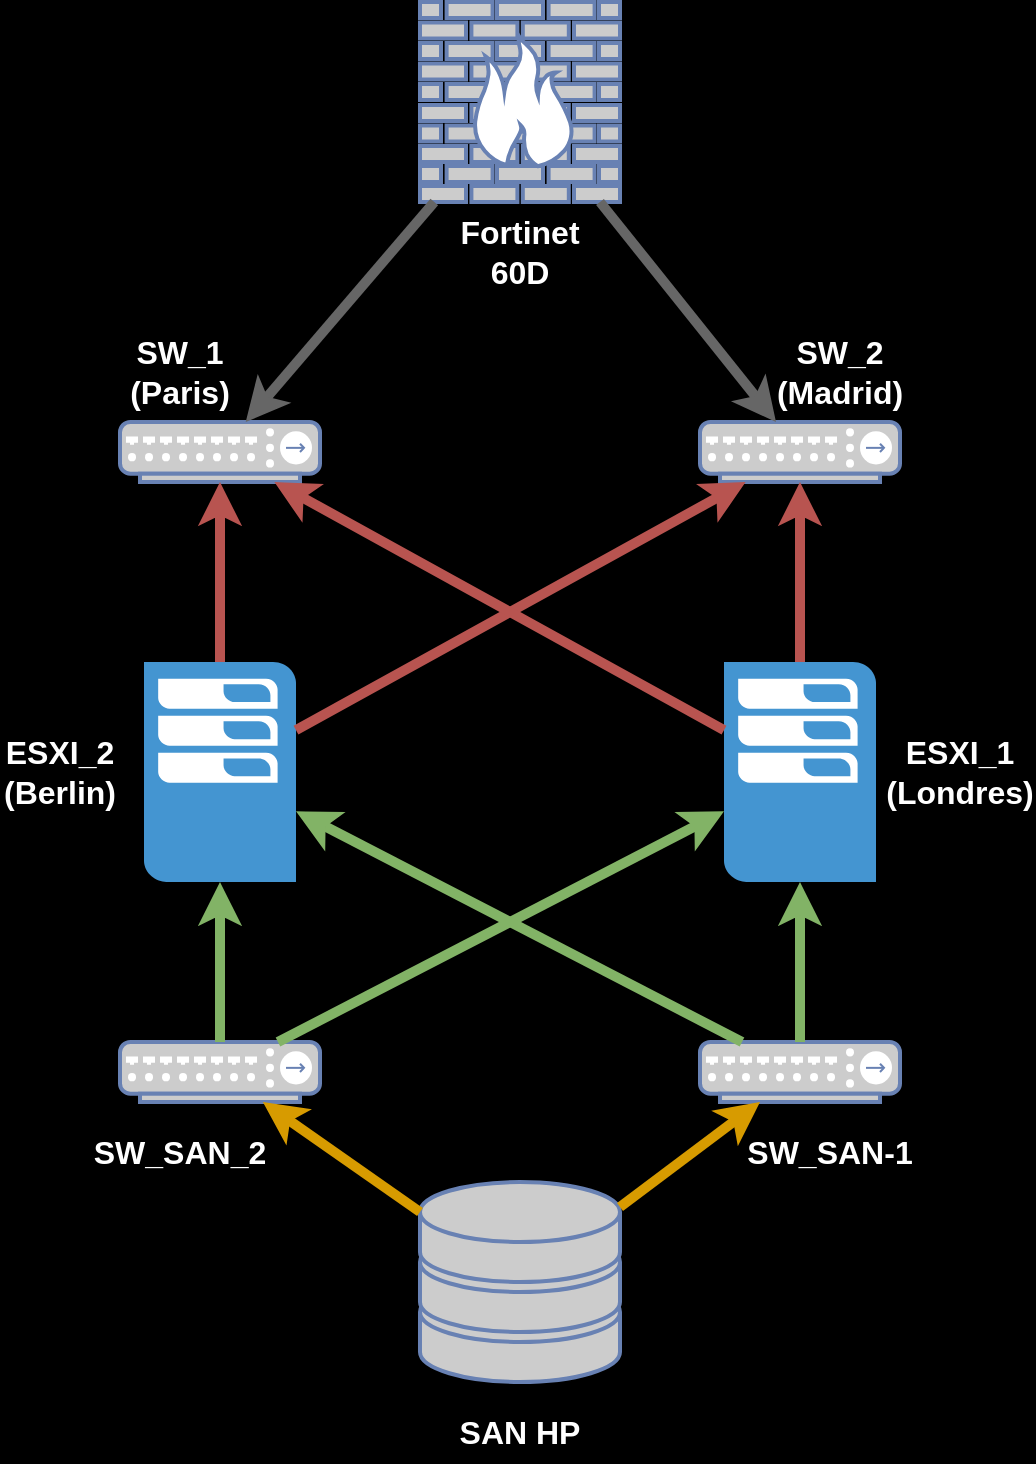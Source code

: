 <mxfile version="24.6.2" type="github">
  <diagram name="Page-1" id="PaMFYt4NiKCB2jgUaVpV">
    <mxGraphModel dx="1434" dy="741" grid="1" gridSize="10" guides="1" tooltips="1" connect="1" arrows="1" fold="1" page="1" pageScale="1" pageWidth="850" pageHeight="1100" background="#000000" math="0" shadow="0">
      <root>
        <mxCell id="0" />
        <mxCell id="1" parent="0" />
        <mxCell id="QBWJTDvgQUwXXsDo1oVn-1" value="" style="fontColor=#0066CC;verticalAlign=top;verticalLabelPosition=bottom;labelPosition=center;align=center;html=1;outlineConnect=0;fillColor=#CCCCCC;strokeColor=#6881B3;gradientColor=none;gradientDirection=north;strokeWidth=2;shape=mxgraph.networks.firewall;" vertex="1" parent="1">
          <mxGeometry x="360" y="80" width="100" height="100" as="geometry" />
        </mxCell>
        <mxCell id="QBWJTDvgQUwXXsDo1oVn-2" value="" style="fontColor=#0066CC;verticalAlign=top;verticalLabelPosition=bottom;labelPosition=center;align=center;html=1;outlineConnect=0;fillColor=#CCCCCC;strokeColor=#6881B3;gradientColor=none;gradientDirection=north;strokeWidth=2;shape=mxgraph.networks.hub;" vertex="1" parent="1">
          <mxGeometry x="210" y="290" width="100" height="30" as="geometry" />
        </mxCell>
        <mxCell id="QBWJTDvgQUwXXsDo1oVn-3" value="" style="fontColor=#0066CC;verticalAlign=top;verticalLabelPosition=bottom;labelPosition=center;align=center;html=1;outlineConnect=0;fillColor=#CCCCCC;strokeColor=#6881B3;gradientColor=none;gradientDirection=north;strokeWidth=2;shape=mxgraph.networks.hub;" vertex="1" parent="1">
          <mxGeometry x="500" y="290" width="100" height="30" as="geometry" />
        </mxCell>
        <mxCell id="QBWJTDvgQUwXXsDo1oVn-5" value="" style="endArrow=classic;html=1;rounded=0;strokeWidth=5;fillColor=#f5f5f5;gradientColor=#b3b3b3;strokeColor=#666666;" edge="1" parent="1" source="QBWJTDvgQUwXXsDo1oVn-1" target="QBWJTDvgQUwXXsDo1oVn-2">
          <mxGeometry width="50" height="50" relative="1" as="geometry">
            <mxPoint x="270" y="210" as="sourcePoint" />
            <mxPoint x="320" y="160" as="targetPoint" />
          </mxGeometry>
        </mxCell>
        <mxCell id="QBWJTDvgQUwXXsDo1oVn-6" value="" style="endArrow=classic;html=1;rounded=0;fillColor=#f5f5f5;gradientColor=#b3b3b3;strokeColor=#666666;strokeWidth=5;" edge="1" parent="1" source="QBWJTDvgQUwXXsDo1oVn-1" target="QBWJTDvgQUwXXsDo1oVn-3">
          <mxGeometry width="50" height="50" relative="1" as="geometry">
            <mxPoint x="530" y="260" as="sourcePoint" />
            <mxPoint x="580" y="210" as="targetPoint" />
          </mxGeometry>
        </mxCell>
        <mxCell id="QBWJTDvgQUwXXsDo1oVn-7" value="" style="pointerEvents=1;shadow=0;dashed=0;html=1;strokeColor=none;fillColor=#4495D1;labelPosition=center;verticalLabelPosition=bottom;verticalAlign=top;align=center;outlineConnect=0;shape=mxgraph.veeam.2d.esx_esxi;" vertex="1" parent="1">
          <mxGeometry x="222" y="410" width="76" height="110" as="geometry" />
        </mxCell>
        <mxCell id="QBWJTDvgQUwXXsDo1oVn-8" value="" style="pointerEvents=1;shadow=0;dashed=0;html=1;strokeColor=none;fillColor=#4495D1;labelPosition=center;verticalLabelPosition=bottom;verticalAlign=top;align=center;outlineConnect=0;shape=mxgraph.veeam.2d.esx_esxi;" vertex="1" parent="1">
          <mxGeometry x="512" y="410" width="76" height="110" as="geometry" />
        </mxCell>
        <mxCell id="QBWJTDvgQUwXXsDo1oVn-9" value="" style="endArrow=classic;html=1;rounded=0;fillColor=#f8cecc;gradientColor=#ea6b66;strokeColor=#b85450;strokeWidth=5;" edge="1" parent="1" source="QBWJTDvgQUwXXsDo1oVn-7" target="QBWJTDvgQUwXXsDo1oVn-2">
          <mxGeometry width="50" height="50" relative="1" as="geometry">
            <mxPoint x="50" y="490" as="sourcePoint" />
            <mxPoint x="100" y="440" as="targetPoint" />
            <Array as="points">
              <mxPoint x="260" y="370" />
            </Array>
          </mxGeometry>
        </mxCell>
        <mxCell id="QBWJTDvgQUwXXsDo1oVn-10" value="" style="endArrow=classic;html=1;rounded=0;fillColor=#f8cecc;gradientColor=#ea6b66;strokeColor=#b85450;strokeWidth=5;" edge="1" parent="1" source="QBWJTDvgQUwXXsDo1oVn-7" target="QBWJTDvgQUwXXsDo1oVn-3">
          <mxGeometry width="50" height="50" relative="1" as="geometry">
            <mxPoint x="360" y="450" as="sourcePoint" />
            <mxPoint x="410" y="400" as="targetPoint" />
          </mxGeometry>
        </mxCell>
        <mxCell id="QBWJTDvgQUwXXsDo1oVn-11" value="" style="endArrow=classic;html=1;rounded=0;fillColor=#f8cecc;gradientColor=#ea6b66;strokeColor=#b85450;strokeWidth=5;" edge="1" parent="1" source="QBWJTDvgQUwXXsDo1oVn-8" target="QBWJTDvgQUwXXsDo1oVn-2">
          <mxGeometry width="50" height="50" relative="1" as="geometry">
            <mxPoint x="308" y="454" as="sourcePoint" />
            <mxPoint x="533" y="330" as="targetPoint" />
          </mxGeometry>
        </mxCell>
        <mxCell id="QBWJTDvgQUwXXsDo1oVn-12" value="" style="endArrow=classic;html=1;rounded=0;fillColor=#f8cecc;gradientColor=#ea6b66;strokeColor=#b85450;strokeWidth=5;" edge="1" parent="1" source="QBWJTDvgQUwXXsDo1oVn-8" target="QBWJTDvgQUwXXsDo1oVn-3">
          <mxGeometry width="50" height="50" relative="1" as="geometry">
            <mxPoint x="630" y="430" as="sourcePoint" />
            <mxPoint x="630" y="340" as="targetPoint" />
            <Array as="points" />
          </mxGeometry>
        </mxCell>
        <mxCell id="QBWJTDvgQUwXXsDo1oVn-13" value="" style="fontColor=#0066CC;verticalAlign=top;verticalLabelPosition=bottom;labelPosition=center;align=center;html=1;outlineConnect=0;fillColor=#CCCCCC;strokeColor=#6881B3;gradientColor=none;gradientDirection=north;strokeWidth=2;shape=mxgraph.networks.hub;" vertex="1" parent="1">
          <mxGeometry x="500" y="600" width="100" height="30" as="geometry" />
        </mxCell>
        <mxCell id="QBWJTDvgQUwXXsDo1oVn-14" value="" style="fontColor=#0066CC;verticalAlign=top;verticalLabelPosition=bottom;labelPosition=center;align=center;html=1;outlineConnect=0;fillColor=#CCCCCC;strokeColor=#6881B3;gradientColor=none;gradientDirection=north;strokeWidth=2;shape=mxgraph.networks.hub;" vertex="1" parent="1">
          <mxGeometry x="210" y="600" width="100" height="30" as="geometry" />
        </mxCell>
        <mxCell id="QBWJTDvgQUwXXsDo1oVn-16" value="" style="fontColor=#0066CC;verticalAlign=top;verticalLabelPosition=bottom;labelPosition=center;align=center;html=1;outlineConnect=0;fillColor=#CCCCCC;strokeColor=#6881B3;gradientColor=none;gradientDirection=north;strokeWidth=2;shape=mxgraph.networks.storage;" vertex="1" parent="1">
          <mxGeometry x="360" y="670" width="100" height="100" as="geometry" />
        </mxCell>
        <mxCell id="QBWJTDvgQUwXXsDo1oVn-17" value="" style="endArrow=classic;html=1;rounded=0;fillColor=#ffcd28;gradientColor=#ffa500;strokeColor=#d79b00;strokeWidth=5;" edge="1" parent="1" source="QBWJTDvgQUwXXsDo1oVn-16" target="QBWJTDvgQUwXXsDo1oVn-14">
          <mxGeometry width="50" height="50" relative="1" as="geometry">
            <mxPoint x="280" y="720" as="sourcePoint" />
            <mxPoint x="330" y="670" as="targetPoint" />
          </mxGeometry>
        </mxCell>
        <mxCell id="QBWJTDvgQUwXXsDo1oVn-18" value="" style="endArrow=classic;html=1;rounded=0;fillColor=#ffcd28;gradientColor=#ffa500;strokeColor=#d79b00;strokeWidth=5;" edge="1" parent="1" source="QBWJTDvgQUwXXsDo1oVn-16" target="QBWJTDvgQUwXXsDo1oVn-13">
          <mxGeometry width="50" height="50" relative="1" as="geometry">
            <mxPoint x="500" y="730" as="sourcePoint" />
            <mxPoint x="550" y="680" as="targetPoint" />
          </mxGeometry>
        </mxCell>
        <mxCell id="QBWJTDvgQUwXXsDo1oVn-19" value="" style="endArrow=classic;html=1;rounded=0;fillColor=#d5e8d4;gradientColor=#97d077;strokeColor=#82b366;strokeWidth=5;" edge="1" parent="1" source="QBWJTDvgQUwXXsDo1oVn-14" target="QBWJTDvgQUwXXsDo1oVn-8">
          <mxGeometry width="50" height="50" relative="1" as="geometry">
            <mxPoint x="390" y="590" as="sourcePoint" />
            <mxPoint x="440" y="540" as="targetPoint" />
          </mxGeometry>
        </mxCell>
        <mxCell id="QBWJTDvgQUwXXsDo1oVn-20" value="" style="endArrow=classic;html=1;rounded=0;fillColor=#d5e8d4;gradientColor=#97d077;strokeColor=#82b366;strokeWidth=5;" edge="1" parent="1" source="QBWJTDvgQUwXXsDo1oVn-13" target="QBWJTDvgQUwXXsDo1oVn-7">
          <mxGeometry width="50" height="50" relative="1" as="geometry">
            <mxPoint x="440" y="610" as="sourcePoint" />
            <mxPoint x="490" y="560" as="targetPoint" />
          </mxGeometry>
        </mxCell>
        <mxCell id="QBWJTDvgQUwXXsDo1oVn-22" value="" style="endArrow=classic;html=1;rounded=0;fillColor=#d5e8d4;gradientColor=#97d077;strokeColor=#82b366;strokeWidth=5;exitX=0.5;exitY=0;exitDx=0;exitDy=0;exitPerimeter=0;" edge="1" parent="1" source="QBWJTDvgQUwXXsDo1oVn-14" target="QBWJTDvgQUwXXsDo1oVn-7">
          <mxGeometry width="50" height="50" relative="1" as="geometry">
            <mxPoint x="163" y="655" as="sourcePoint" />
            <mxPoint x="-60" y="540" as="targetPoint" />
          </mxGeometry>
        </mxCell>
        <mxCell id="QBWJTDvgQUwXXsDo1oVn-23" value="" style="endArrow=classic;html=1;rounded=0;fillColor=#d5e8d4;gradientColor=#97d077;strokeColor=#82b366;strokeWidth=5;" edge="1" parent="1" source="QBWJTDvgQUwXXsDo1oVn-13" target="QBWJTDvgQUwXXsDo1oVn-8">
          <mxGeometry width="50" height="50" relative="1" as="geometry">
            <mxPoint x="570" y="600" as="sourcePoint" />
            <mxPoint x="570" y="520" as="targetPoint" />
          </mxGeometry>
        </mxCell>
        <mxCell id="QBWJTDvgQUwXXsDo1oVn-24" value="&lt;b style=&quot;font-size: 16px;&quot;&gt;&lt;font style=&quot;font-size: 16px;&quot; color=&quot;#ffffff&quot;&gt;Fortinet 60D&lt;br&gt;&lt;/font&gt;&lt;/b&gt;" style="text;html=1;align=center;verticalAlign=middle;whiteSpace=wrap;rounded=0;" vertex="1" parent="1">
          <mxGeometry x="380" y="190" width="60" height="30" as="geometry" />
        </mxCell>
        <mxCell id="QBWJTDvgQUwXXsDo1oVn-27" value="&lt;div style=&quot;font-size: 16px;&quot;&gt;&lt;font style=&quot;font-size: 16px;&quot;&gt;&lt;b&gt;&lt;font style=&quot;font-size: 16px;&quot; color=&quot;#ffffff&quot;&gt;SW_1&lt;/font&gt;&lt;/b&gt;&lt;/font&gt;&lt;/div&gt;&lt;div style=&quot;font-size: 16px;&quot;&gt;&lt;font style=&quot;font-size: 16px;&quot;&gt;&lt;b&gt;&lt;font style=&quot;font-size: 16px;&quot; color=&quot;#ffffff&quot;&gt;(Paris)&lt;br&gt;&lt;/font&gt;&lt;/b&gt;&lt;/font&gt;&lt;/div&gt;" style="text;html=1;align=center;verticalAlign=middle;whiteSpace=wrap;rounded=0;" vertex="1" parent="1">
          <mxGeometry x="210" y="250" width="60" height="30" as="geometry" />
        </mxCell>
        <mxCell id="QBWJTDvgQUwXXsDo1oVn-29" value="&lt;div style=&quot;font-size: 16px;&quot;&gt;&lt;font style=&quot;font-size: 16px;&quot;&gt;&lt;b&gt;&lt;font style=&quot;font-size: 16px;&quot; color=&quot;#ffffff&quot;&gt;SW_2&lt;/font&gt;&lt;/b&gt;&lt;/font&gt;&lt;/div&gt;&lt;div style=&quot;font-size: 16px;&quot;&gt;&lt;font style=&quot;font-size: 16px;&quot;&gt;&lt;b&gt;&lt;font style=&quot;font-size: 16px;&quot; color=&quot;#ffffff&quot;&gt;(Madrid)&lt;br&gt;&lt;/font&gt;&lt;/b&gt;&lt;/font&gt;&lt;/div&gt;" style="text;html=1;align=center;verticalAlign=middle;whiteSpace=wrap;rounded=0;" vertex="1" parent="1">
          <mxGeometry x="540" y="250" width="60" height="30" as="geometry" />
        </mxCell>
        <mxCell id="QBWJTDvgQUwXXsDo1oVn-30" value="&lt;div style=&quot;font-size: 16px;&quot;&gt;&lt;font style=&quot;font-size: 16px;&quot;&gt;&lt;b&gt;&lt;font style=&quot;font-size: 16px;&quot; color=&quot;#ffffff&quot;&gt;ESXI_2&lt;/font&gt;&lt;/b&gt;&lt;/font&gt;&lt;/div&gt;&lt;div style=&quot;font-size: 16px;&quot;&gt;&lt;font style=&quot;font-size: 16px;&quot;&gt;&lt;b&gt;&lt;font style=&quot;font-size: 16px;&quot; color=&quot;#ffffff&quot;&gt;(Berlin)&lt;br&gt;&lt;/font&gt;&lt;/b&gt;&lt;/font&gt;&lt;/div&gt;" style="text;html=1;align=center;verticalAlign=middle;whiteSpace=wrap;rounded=0;" vertex="1" parent="1">
          <mxGeometry x="150" y="450" width="60" height="30" as="geometry" />
        </mxCell>
        <mxCell id="QBWJTDvgQUwXXsDo1oVn-31" value="&lt;b style=&quot;font-size: 16px;&quot;&gt;&lt;font style=&quot;font-size: 16px;&quot; color=&quot;#ffffff&quot;&gt;ESXI_1 (Londres)&lt;br&gt;&lt;/font&gt;&lt;/b&gt;" style="text;html=1;align=center;verticalAlign=middle;whiteSpace=wrap;rounded=0;" vertex="1" parent="1">
          <mxGeometry x="600" y="450" width="60" height="30" as="geometry" />
        </mxCell>
        <mxCell id="QBWJTDvgQUwXXsDo1oVn-32" value="&lt;b&gt;&lt;font style=&quot;font-size: 16px;&quot; color=&quot;#ffffff&quot;&gt;SW_SAN_2&lt;/font&gt;&lt;/b&gt;" style="text;html=1;align=center;verticalAlign=middle;whiteSpace=wrap;rounded=0;" vertex="1" parent="1">
          <mxGeometry x="210" y="640" width="60" height="30" as="geometry" />
        </mxCell>
        <mxCell id="QBWJTDvgQUwXXsDo1oVn-34" value="&lt;b&gt;&lt;font style=&quot;font-size: 16px;&quot; color=&quot;#ffffff&quot;&gt;SW_SAN-1&lt;/font&gt;&lt;/b&gt;" style="text;html=1;align=center;verticalAlign=middle;whiteSpace=wrap;rounded=0;" vertex="1" parent="1">
          <mxGeometry x="520" y="640" width="90" height="30" as="geometry" />
        </mxCell>
        <mxCell id="QBWJTDvgQUwXXsDo1oVn-36" value="&lt;b style=&quot;font-size: 16px;&quot;&gt;&lt;font style=&quot;font-size: 16px;&quot; color=&quot;#ffffff&quot;&gt;SAN HP&lt;br&gt;&lt;/font&gt;&lt;/b&gt;" style="text;html=1;align=center;verticalAlign=middle;whiteSpace=wrap;rounded=0;" vertex="1" parent="1">
          <mxGeometry x="370" y="780" width="80" height="30" as="geometry" />
        </mxCell>
      </root>
    </mxGraphModel>
  </diagram>
</mxfile>
